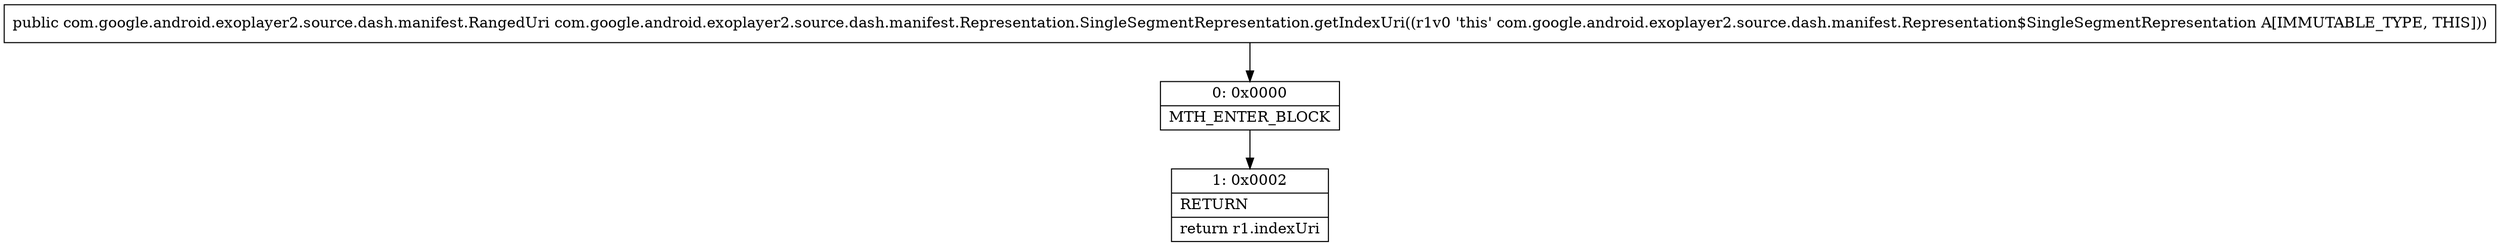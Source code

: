 digraph "CFG forcom.google.android.exoplayer2.source.dash.manifest.Representation.SingleSegmentRepresentation.getIndexUri()Lcom\/google\/android\/exoplayer2\/source\/dash\/manifest\/RangedUri;" {
Node_0 [shape=record,label="{0\:\ 0x0000|MTH_ENTER_BLOCK\l}"];
Node_1 [shape=record,label="{1\:\ 0x0002|RETURN\l|return r1.indexUri\l}"];
MethodNode[shape=record,label="{public com.google.android.exoplayer2.source.dash.manifest.RangedUri com.google.android.exoplayer2.source.dash.manifest.Representation.SingleSegmentRepresentation.getIndexUri((r1v0 'this' com.google.android.exoplayer2.source.dash.manifest.Representation$SingleSegmentRepresentation A[IMMUTABLE_TYPE, THIS])) }"];
MethodNode -> Node_0;
Node_0 -> Node_1;
}

